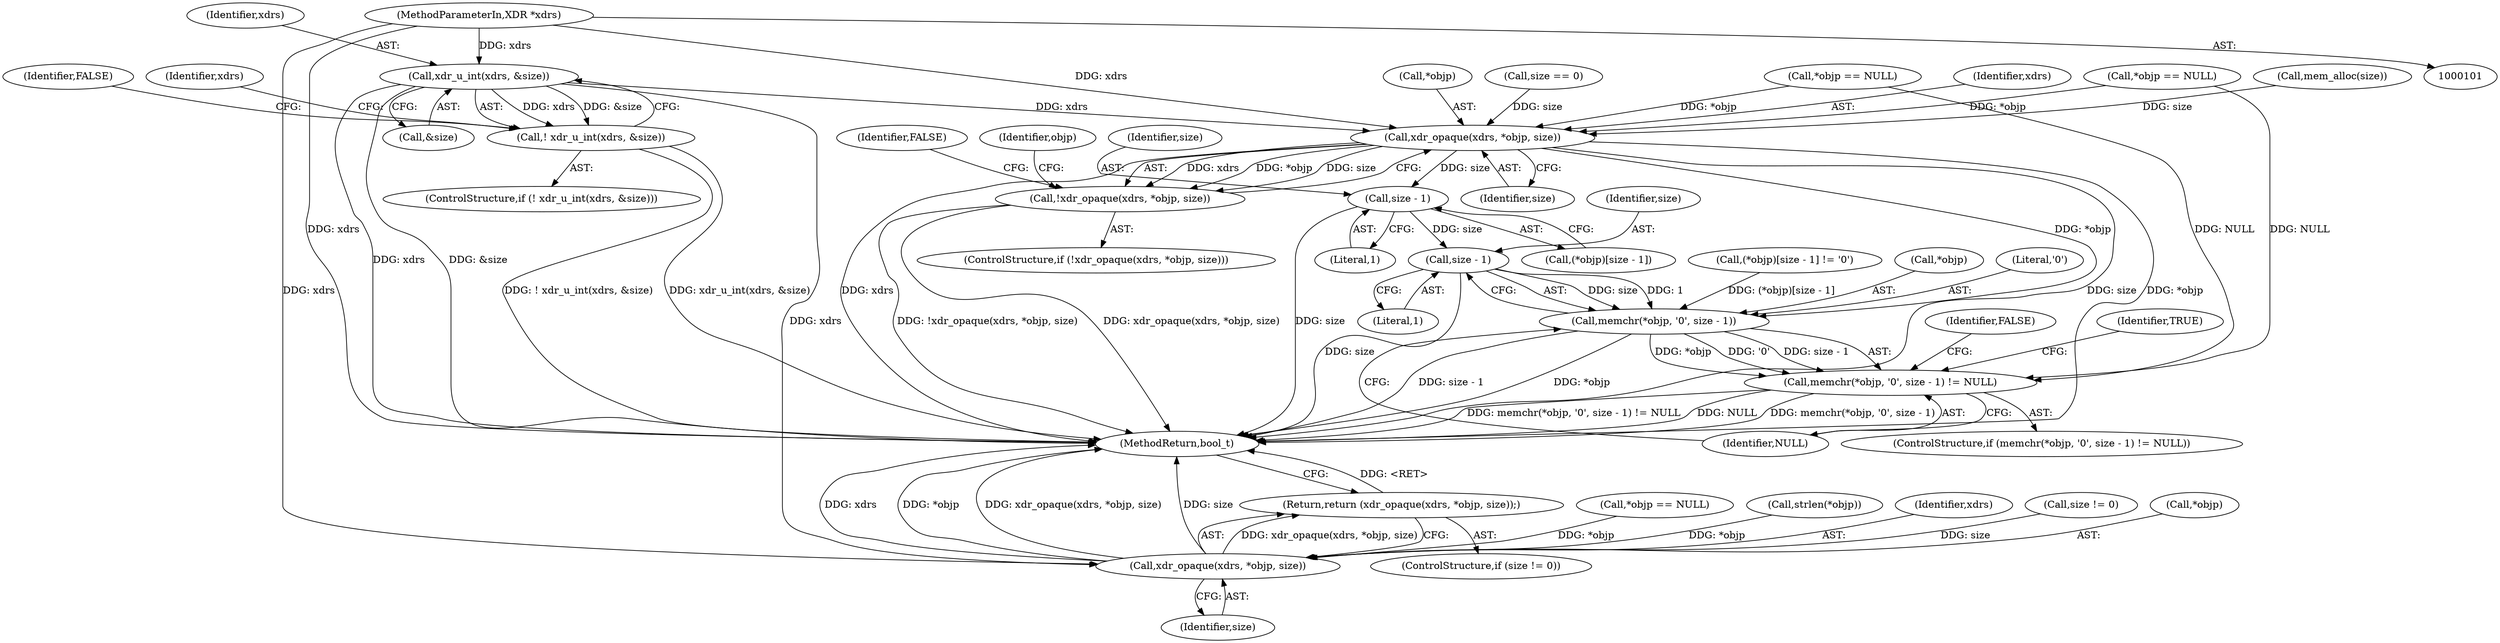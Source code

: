 digraph "0_krb5_df17a1224a3406f57477bcd372c61e04c0e5a5bb@pointer" {
"1000102" [label="(MethodParameterIn,XDR *xdrs)"];
"1000131" [label="(Call,xdr_u_int(xdrs, &size))"];
"1000130" [label="(Call,! xdr_u_int(xdrs, &size))"];
"1000182" [label="(Call,xdr_opaque(xdrs, *objp, size))"];
"1000181" [label="(Call,!xdr_opaque(xdrs, *objp, size))"];
"1000194" [label="(Call,size - 1)"];
"1000206" [label="(Call,size - 1)"];
"1000202" [label="(Call,memchr(*objp, '\0', size - 1))"];
"1000201" [label="(Call,memchr(*objp, '\0', size - 1) != NULL)"];
"1000220" [label="(Call,xdr_opaque(xdrs, *objp, size))"];
"1000219" [label="(Return,return (xdr_opaque(xdrs, *objp, size));)"];
"1000209" [label="(Identifier,NULL)"];
"1000224" [label="(Identifier,size)"];
"1000133" [label="(Call,&size)"];
"1000190" [label="(Call,(*objp)[size - 1] != '\0')"];
"1000194" [label="(Call,size - 1)"];
"1000114" [label="(Call,*objp == NULL)"];
"1000137" [label="(Identifier,FALSE)"];
"1000220" [label="(Call,xdr_opaque(xdrs, *objp, size))"];
"1000200" [label="(ControlStructure,if (memchr(*objp, '\0', size - 1) != NULL))"];
"1000186" [label="(Identifier,size)"];
"1000184" [label="(Call,*objp)"];
"1000195" [label="(Identifier,size)"];
"1000203" [label="(Call,*objp)"];
"1000125" [label="(Call,strlen(*objp))"];
"1000182" [label="(Call,xdr_opaque(xdrs, *objp, size))"];
"1000191" [label="(Call,(*objp)[size - 1])"];
"1000140" [label="(Identifier,xdrs)"];
"1000219" [label="(Return,return (xdr_opaque(xdrs, *objp, size));)"];
"1000145" [label="(Call,size == 0)"];
"1000129" [label="(ControlStructure,if (! xdr_u_int(xdrs, &size)))"];
"1000211" [label="(Identifier,FALSE)"];
"1000157" [label="(Call,*objp == NULL)"];
"1000183" [label="(Identifier,xdrs)"];
"1000130" [label="(Call,! xdr_u_int(xdrs, &size))"];
"1000205" [label="(Literal,'\0')"];
"1000201" [label="(Call,memchr(*objp, '\0', size - 1) != NULL)"];
"1000213" [label="(Identifier,TRUE)"];
"1000170" [label="(Call,*objp == NULL)"];
"1000221" [label="(Identifier,xdrs)"];
"1000245" [label="(MethodReturn,bool_t)"];
"1000215" [label="(ControlStructure,if (size != 0))"];
"1000206" [label="(Call,size - 1)"];
"1000196" [label="(Literal,1)"];
"1000180" [label="(ControlStructure,if (!xdr_opaque(xdrs, *objp, size)))"];
"1000102" [label="(MethodParameterIn,XDR *xdrs)"];
"1000132" [label="(Identifier,xdrs)"];
"1000188" [label="(Identifier,FALSE)"];
"1000208" [label="(Literal,1)"];
"1000216" [label="(Call,size != 0)"];
"1000181" [label="(Call,!xdr_opaque(xdrs, *objp, size))"];
"1000131" [label="(Call,xdr_u_int(xdrs, &size))"];
"1000167" [label="(Call,mem_alloc(size))"];
"1000202" [label="(Call,memchr(*objp, '\0', size - 1))"];
"1000193" [label="(Identifier,objp)"];
"1000222" [label="(Call,*objp)"];
"1000207" [label="(Identifier,size)"];
"1000102" -> "1000101"  [label="AST: "];
"1000102" -> "1000245"  [label="DDG: xdrs"];
"1000102" -> "1000131"  [label="DDG: xdrs"];
"1000102" -> "1000182"  [label="DDG: xdrs"];
"1000102" -> "1000220"  [label="DDG: xdrs"];
"1000131" -> "1000130"  [label="AST: "];
"1000131" -> "1000133"  [label="CFG: "];
"1000132" -> "1000131"  [label="AST: "];
"1000133" -> "1000131"  [label="AST: "];
"1000130" -> "1000131"  [label="CFG: "];
"1000131" -> "1000245"  [label="DDG: xdrs"];
"1000131" -> "1000245"  [label="DDG: &size"];
"1000131" -> "1000130"  [label="DDG: xdrs"];
"1000131" -> "1000130"  [label="DDG: &size"];
"1000131" -> "1000182"  [label="DDG: xdrs"];
"1000131" -> "1000220"  [label="DDG: xdrs"];
"1000130" -> "1000129"  [label="AST: "];
"1000137" -> "1000130"  [label="CFG: "];
"1000140" -> "1000130"  [label="CFG: "];
"1000130" -> "1000245"  [label="DDG: ! xdr_u_int(xdrs, &size)"];
"1000130" -> "1000245"  [label="DDG: xdr_u_int(xdrs, &size)"];
"1000182" -> "1000181"  [label="AST: "];
"1000182" -> "1000186"  [label="CFG: "];
"1000183" -> "1000182"  [label="AST: "];
"1000184" -> "1000182"  [label="AST: "];
"1000186" -> "1000182"  [label="AST: "];
"1000181" -> "1000182"  [label="CFG: "];
"1000182" -> "1000245"  [label="DDG: size"];
"1000182" -> "1000245"  [label="DDG: *objp"];
"1000182" -> "1000245"  [label="DDG: xdrs"];
"1000182" -> "1000181"  [label="DDG: xdrs"];
"1000182" -> "1000181"  [label="DDG: *objp"];
"1000182" -> "1000181"  [label="DDG: size"];
"1000157" -> "1000182"  [label="DDG: *objp"];
"1000170" -> "1000182"  [label="DDG: *objp"];
"1000167" -> "1000182"  [label="DDG: size"];
"1000145" -> "1000182"  [label="DDG: size"];
"1000182" -> "1000194"  [label="DDG: size"];
"1000182" -> "1000202"  [label="DDG: *objp"];
"1000181" -> "1000180"  [label="AST: "];
"1000188" -> "1000181"  [label="CFG: "];
"1000193" -> "1000181"  [label="CFG: "];
"1000181" -> "1000245"  [label="DDG: !xdr_opaque(xdrs, *objp, size)"];
"1000181" -> "1000245"  [label="DDG: xdr_opaque(xdrs, *objp, size)"];
"1000194" -> "1000191"  [label="AST: "];
"1000194" -> "1000196"  [label="CFG: "];
"1000195" -> "1000194"  [label="AST: "];
"1000196" -> "1000194"  [label="AST: "];
"1000191" -> "1000194"  [label="CFG: "];
"1000194" -> "1000245"  [label="DDG: size"];
"1000194" -> "1000206"  [label="DDG: size"];
"1000206" -> "1000202"  [label="AST: "];
"1000206" -> "1000208"  [label="CFG: "];
"1000207" -> "1000206"  [label="AST: "];
"1000208" -> "1000206"  [label="AST: "];
"1000202" -> "1000206"  [label="CFG: "];
"1000206" -> "1000245"  [label="DDG: size"];
"1000206" -> "1000202"  [label="DDG: size"];
"1000206" -> "1000202"  [label="DDG: 1"];
"1000202" -> "1000201"  [label="AST: "];
"1000203" -> "1000202"  [label="AST: "];
"1000205" -> "1000202"  [label="AST: "];
"1000209" -> "1000202"  [label="CFG: "];
"1000202" -> "1000245"  [label="DDG: size - 1"];
"1000202" -> "1000245"  [label="DDG: *objp"];
"1000202" -> "1000201"  [label="DDG: *objp"];
"1000202" -> "1000201"  [label="DDG: '\0'"];
"1000202" -> "1000201"  [label="DDG: size - 1"];
"1000190" -> "1000202"  [label="DDG: (*objp)[size - 1]"];
"1000201" -> "1000200"  [label="AST: "];
"1000201" -> "1000209"  [label="CFG: "];
"1000209" -> "1000201"  [label="AST: "];
"1000211" -> "1000201"  [label="CFG: "];
"1000213" -> "1000201"  [label="CFG: "];
"1000201" -> "1000245"  [label="DDG: memchr(*objp, '\0', size - 1) != NULL"];
"1000201" -> "1000245"  [label="DDG: NULL"];
"1000201" -> "1000245"  [label="DDG: memchr(*objp, '\0', size - 1)"];
"1000157" -> "1000201"  [label="DDG: NULL"];
"1000170" -> "1000201"  [label="DDG: NULL"];
"1000220" -> "1000219"  [label="AST: "];
"1000220" -> "1000224"  [label="CFG: "];
"1000221" -> "1000220"  [label="AST: "];
"1000222" -> "1000220"  [label="AST: "];
"1000224" -> "1000220"  [label="AST: "];
"1000219" -> "1000220"  [label="CFG: "];
"1000220" -> "1000245"  [label="DDG: xdrs"];
"1000220" -> "1000245"  [label="DDG: *objp"];
"1000220" -> "1000245"  [label="DDG: xdr_opaque(xdrs, *objp, size)"];
"1000220" -> "1000245"  [label="DDG: size"];
"1000220" -> "1000219"  [label="DDG: xdr_opaque(xdrs, *objp, size)"];
"1000125" -> "1000220"  [label="DDG: *objp"];
"1000114" -> "1000220"  [label="DDG: *objp"];
"1000216" -> "1000220"  [label="DDG: size"];
"1000219" -> "1000215"  [label="AST: "];
"1000245" -> "1000219"  [label="CFG: "];
"1000219" -> "1000245"  [label="DDG: <RET>"];
}
